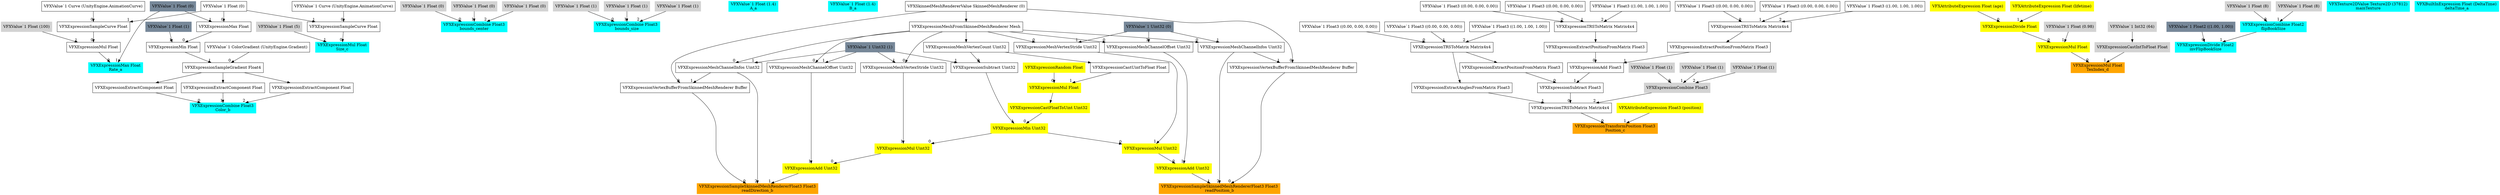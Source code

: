 digraph G {
node0 [shape="box" color="cyan" style="filled" label="VFXExpressionMax Float
Rate_a"]
node1 [shape="box" label="VFXExpressionMul Float"]
node2 [shape="box" label="VFXExpressionSampleCurve Float"]
node3 [shape="box" label="VFXValue`1 Curve (UnityEngine.AnimationCurve)"]
node4 [shape="box" label="VFXValue`1 Float (0)"]
node5 [shape="box" color="lightgray" style="filled" label="VFXValue`1 Float (100)"]
node6 [shape="box" color="lightslategray" style="filled" label="VFXValue`1 Float (0)"]
node7 [shape="box" color="cyan" style="filled" label="VFXExpressionCombine Float3
bounds_center"]
node8 [shape="box" color="lightgray" style="filled" label="VFXValue`1 Float (0)"]
node9 [shape="box" color="lightgray" style="filled" label="VFXValue`1 Float (0)"]
node10 [shape="box" color="lightgray" style="filled" label="VFXValue`1 Float (0)"]
node11 [shape="box" color="cyan" style="filled" label="VFXExpressionCombine Float3
bounds_size"]
node12 [shape="box" color="lightgray" style="filled" label="VFXValue`1 Float (1)"]
node13 [shape="box" color="lightgray" style="filled" label="VFXValue`1 Float (1)"]
node14 [shape="box" color="lightgray" style="filled" label="VFXValue`1 Float (1)"]
node15 [shape="box" color="cyan" style="filled" label="VFXValue`1 Float (1.4)
A_a"]
node16 [shape="box" color="cyan" style="filled" label="VFXValue`1 Float (1.4)
B_a"]
node17 [shape="box" color="orange" style="filled" label="VFXExpressionSampleSkinnedMeshRendererFloat3 Float3
readPosition_b"]
node18 [shape="box" label="VFXExpressionVertexBufferFromSkinnedMeshRenderer Buffer"]
node19 [shape="box" label="VFXSkinnedMeshRendererValue SkinnedMeshRenderer (0)"]
node20 [shape="box" label="VFXExpressionMeshChannelInfos Uint32"]
node21 [shape="box" label="VFXExpressionMeshFromSkinnedMeshRenderer Mesh"]
node22 [shape="box" color="lightslategray" style="filled" label="VFXValue`1 Uint32 (0)"]
node23 [shape="box" color="yellow" style="filled" label="VFXExpressionAdd Uint32"]
node24 [shape="box" color="yellow" style="filled" label="VFXExpressionMul Uint32"]
node25 [shape="box" color="yellow" style="filled" label="VFXExpressionMin Uint32"]
node26 [shape="box" color="yellow" style="filled" label="VFXExpressionCastFloatToUint Uint32"]
node27 [shape="box" color="yellow" style="filled" label="VFXExpressionMul Float"]
node28 [shape="box" color="yellow" style="filled" label="VFXExpressionRandom Float"]
node29 [shape="box" label="VFXExpressionCastUintToFloat Float"]
node30 [shape="box" label="VFXExpressionMeshVertexCount Uint32"]
node31 [shape="box" label="VFXExpressionSubtract Uint32"]
node32 [shape="box" color="lightslategray" style="filled" label="VFXValue`1 Uint32 (1)"]
node33 [shape="box" label="VFXExpressionMeshVertexStride Uint32"]
node34 [shape="box" label="VFXExpressionMeshChannelOffset Uint32"]
node35 [shape="box" color="orange" style="filled" label="VFXExpressionSampleSkinnedMeshRendererFloat3 Float3
readDirection_b"]
node36 [shape="box" label="VFXExpressionVertexBufferFromSkinnedMeshRenderer Buffer"]
node37 [shape="box" label="VFXExpressionMeshChannelInfos Uint32"]
node38 [shape="box" color="yellow" style="filled" label="VFXExpressionAdd Uint32"]
node39 [shape="box" color="yellow" style="filled" label="VFXExpressionMul Uint32"]
node40 [shape="box" label="VFXExpressionMeshVertexStride Uint32"]
node41 [shape="box" label="VFXExpressionMeshChannelOffset Uint32"]
node42 [shape="box" color="orange" style="filled" label="VFXExpressionTransformPosition Float3
Position_c"]
node43 [shape="box" label="VFXExpressionTRSToMatrix Matrix4x4"]
node44 [shape="box" label="VFXExpressionSubtract Float3"]
node45 [shape="box" label="VFXExpressionExtractPositionFromMatrix Float3"]
node46 [shape="box" label="VFXExpressionTRSToMatrix Matrix4x4"]
node47 [shape="box" label="VFXValue`1 Float3 ((0.00, 0.00, 0.00))"]
node48 [shape="box" label="VFXValue`1 Float3 ((0.00, 0.00, 0.00))"]
node49 [shape="box" label="VFXValue`1 Float3 ((1.00, 1.00, 1.00))"]
node50 [shape="box" label="VFXExpressionAdd Float3"]
node51 [shape="box" label="VFXExpressionExtractPositionFromMatrix Float3"]
node52 [shape="box" label="VFXExpressionTRSToMatrix Matrix4x4"]
node53 [shape="box" label="VFXValue`1 Float3 ((0.00, 0.00, 0.00))"]
node54 [shape="box" label="VFXValue`1 Float3 ((0.00, 0.00, 0.00))"]
node55 [shape="box" label="VFXValue`1 Float3 ((1.00, 1.00, 1.00))"]
node56 [shape="box" label="VFXExpressionExtractPositionFromMatrix Float3"]
node57 [shape="box" label="VFXExpressionTRSToMatrix Matrix4x4"]
node58 [shape="box" label="VFXValue`1 Float3 ((0.00, 0.00, 0.00))"]
node59 [shape="box" label="VFXValue`1 Float3 ((0.00, 0.00, 0.00))"]
node60 [shape="box" label="VFXValue`1 Float3 ((1.00, 1.00, 1.00))"]
node61 [shape="box" label="VFXExpressionExtractAnglesFromMatrix Float3"]
node62 [shape="box" color="lightgray" style="filled" label="VFXExpressionCombine Float3"]
node63 [shape="box" color="lightgray" style="filled" label="VFXValue`1 Float (1)"]
node64 [shape="box" color="lightgray" style="filled" label="VFXValue`1 Float (1)"]
node65 [shape="box" color="lightgray" style="filled" label="VFXValue`1 Float (1)"]
node66 [shape="box" color="yellow" style="filled" label="VFXAttributeExpression Float3 (position)"]
node67 [shape="box" color="cyan" style="filled" label="VFXExpressionCombine Float3
Color_b"]
node68 [shape="box" label="VFXExpressionExtractComponent Float"]
node69 [shape="box" label="VFXExpressionSampleGradient Float4"]
node70 [shape="box" label="VFXValue`1 ColorGradient (UnityEngine.Gradient)"]
node71 [shape="box" label="VFXExpressionMin Float"]
node72 [shape="box" label="VFXExpressionMax Float"]
node73 [shape="box" color="lightslategray" style="filled" label="VFXValue`1 Float (1)"]
node74 [shape="box" label="VFXExpressionExtractComponent Float"]
node75 [shape="box" label="VFXExpressionExtractComponent Float"]
node76 [shape="box" color="cyan" style="filled" label="VFXExpressionMul Float
Size_c"]
node77 [shape="box" label="VFXExpressionSampleCurve Float"]
node78 [shape="box" label="VFXValue`1 Curve (UnityEngine.AnimationCurve)"]
node79 [shape="box" color="lightgray" style="filled" label="VFXValue`1 Float (5)"]
node80 [shape="box" color="orange" style="filled" label="VFXExpressionMul Float
TexIndex_d"]
node81 [shape="box" color="yellow" style="filled" label="VFXExpressionMul Float"]
node82 [shape="box" color="yellow" style="filled" label="VFXExpressionDivide Float"]
node83 [shape="box" color="yellow" style="filled" label="VFXAttributeExpression Float (age)"]
node84 [shape="box" color="yellow" style="filled" label="VFXAttributeExpression Float (lifetime)"]
node85 [shape="box" color="lightgray" style="filled" label="VFXValue`1 Float (0.98)"]
node86 [shape="box" color="lightgray" style="filled" label="VFXExpressionCastIntToFloat Float"]
node87 [shape="box" color="lightgray" style="filled" label="VFXValue`1 Int32 (64)"]
node88 [shape="box" color="cyan" style="filled" label="VFXExpressionCombine Float2
flipBookSize"]
node89 [shape="box" color="lightgray" style="filled" label="VFXValue`1 Float (8)"]
node90 [shape="box" color="lightgray" style="filled" label="VFXValue`1 Float (8)"]
node91 [shape="box" color="cyan" style="filled" label="VFXExpressionDivide Float2
invFlipBookSize"]
node92 [shape="box" color="lightslategray" style="filled" label="VFXValue`1 Float2 ((1.00, 1.00))"]
node93 [shape="box" color="cyan" style="filled" label="VFXTexture2DValue Texture2D (37812)
mainTexture"]
node94 [shape="box" color="cyan" style="filled" label="VFXBuiltInExpression Float (DeltaTime)
deltaTime_a"]
node1 -> node0 [headlabel="0"]
node6 -> node0 [headlabel="1"]
node2 -> node1 [headlabel="0"]
node5 -> node1 [headlabel="1"]
node3 -> node2 [headlabel="0"]
node4 -> node2 [headlabel="1"]
node8 -> node7 [headlabel="0"]
node9 -> node7 [headlabel="1"]
node10 -> node7 [headlabel="2"]
node12 -> node11 [headlabel="0"]
node13 -> node11 [headlabel="1"]
node14 -> node11 [headlabel="2"]
node18 -> node17 [headlabel="0"]
node23 -> node17 [headlabel="1"]
node20 -> node17 [headlabel="2"]
node19 -> node18 [headlabel="0"]
node20 -> node18 [headlabel="1"]
node21 -> node20 [headlabel="0"]
node22 -> node20 [headlabel="1"]
node19 -> node21 
node24 -> node23 [headlabel="0"]
node34 -> node23 [headlabel="1"]
node25 -> node24 [headlabel="0"]
node33 -> node24 [headlabel="1"]
node26 -> node25 [headlabel="0"]
node31 -> node25 [headlabel="1"]
node27 -> node26 
node28 -> node27 [headlabel="0"]
node29 -> node27 [headlabel="1"]
node30 -> node29 
node21 -> node30 
node30 -> node31 [headlabel="0"]
node32 -> node31 [headlabel="1"]
node21 -> node33 [headlabel="0"]
node22 -> node33 [headlabel="1"]
node21 -> node34 [headlabel="0"]
node22 -> node34 [headlabel="1"]
node36 -> node35 [headlabel="0"]
node38 -> node35 [headlabel="1"]
node37 -> node35 [headlabel="2"]
node19 -> node36 [headlabel="0"]
node37 -> node36 [headlabel="1"]
node21 -> node37 [headlabel="0"]
node32 -> node37 [headlabel="1"]
node39 -> node38 [headlabel="0"]
node41 -> node38 [headlabel="1"]
node25 -> node39 [headlabel="0"]
node40 -> node39 [headlabel="1"]
node21 -> node40 [headlabel="0"]
node32 -> node40 [headlabel="1"]
node21 -> node41 [headlabel="0"]
node32 -> node41 [headlabel="1"]
node43 -> node42 [headlabel="0"]
node66 -> node42 [headlabel="1"]
node44 -> node43 [headlabel="0"]
node61 -> node43 [headlabel="1"]
node62 -> node43 [headlabel="2"]
node45 -> node44 [headlabel="0"]
node50 -> node44 [headlabel="1"]
node46 -> node45 
node47 -> node46 [headlabel="0"]
node48 -> node46 [headlabel="1"]
node49 -> node46 [headlabel="2"]
node51 -> node50 [headlabel="0"]
node56 -> node50 [headlabel="1"]
node52 -> node51 
node53 -> node52 [headlabel="0"]
node54 -> node52 [headlabel="1"]
node55 -> node52 [headlabel="2"]
node57 -> node56 
node58 -> node57 [headlabel="0"]
node59 -> node57 [headlabel="1"]
node60 -> node57 [headlabel="2"]
node46 -> node61 
node63 -> node62 [headlabel="0"]
node64 -> node62 [headlabel="1"]
node65 -> node62 [headlabel="2"]
node68 -> node67 [headlabel="0"]
node74 -> node67 [headlabel="1"]
node75 -> node67 [headlabel="2"]
node69 -> node68 
node70 -> node69 [headlabel="0"]
node71 -> node69 [headlabel="1"]
node72 -> node71 [headlabel="0"]
node73 -> node71 [headlabel="1"]
node4 -> node72 [headlabel="0"]
node6 -> node72 [headlabel="1"]
node69 -> node74 
node69 -> node75 
node77 -> node76 [headlabel="0"]
node79 -> node76 [headlabel="1"]
node78 -> node77 [headlabel="0"]
node4 -> node77 [headlabel="1"]
node81 -> node80 [headlabel="0"]
node86 -> node80 [headlabel="1"]
node82 -> node81 [headlabel="0"]
node85 -> node81 [headlabel="1"]
node83 -> node82 [headlabel="0"]
node84 -> node82 [headlabel="1"]
node87 -> node86 
node89 -> node88 [headlabel="0"]
node90 -> node88 [headlabel="1"]
node92 -> node91 [headlabel="0"]
node88 -> node91 [headlabel="1"]
}
